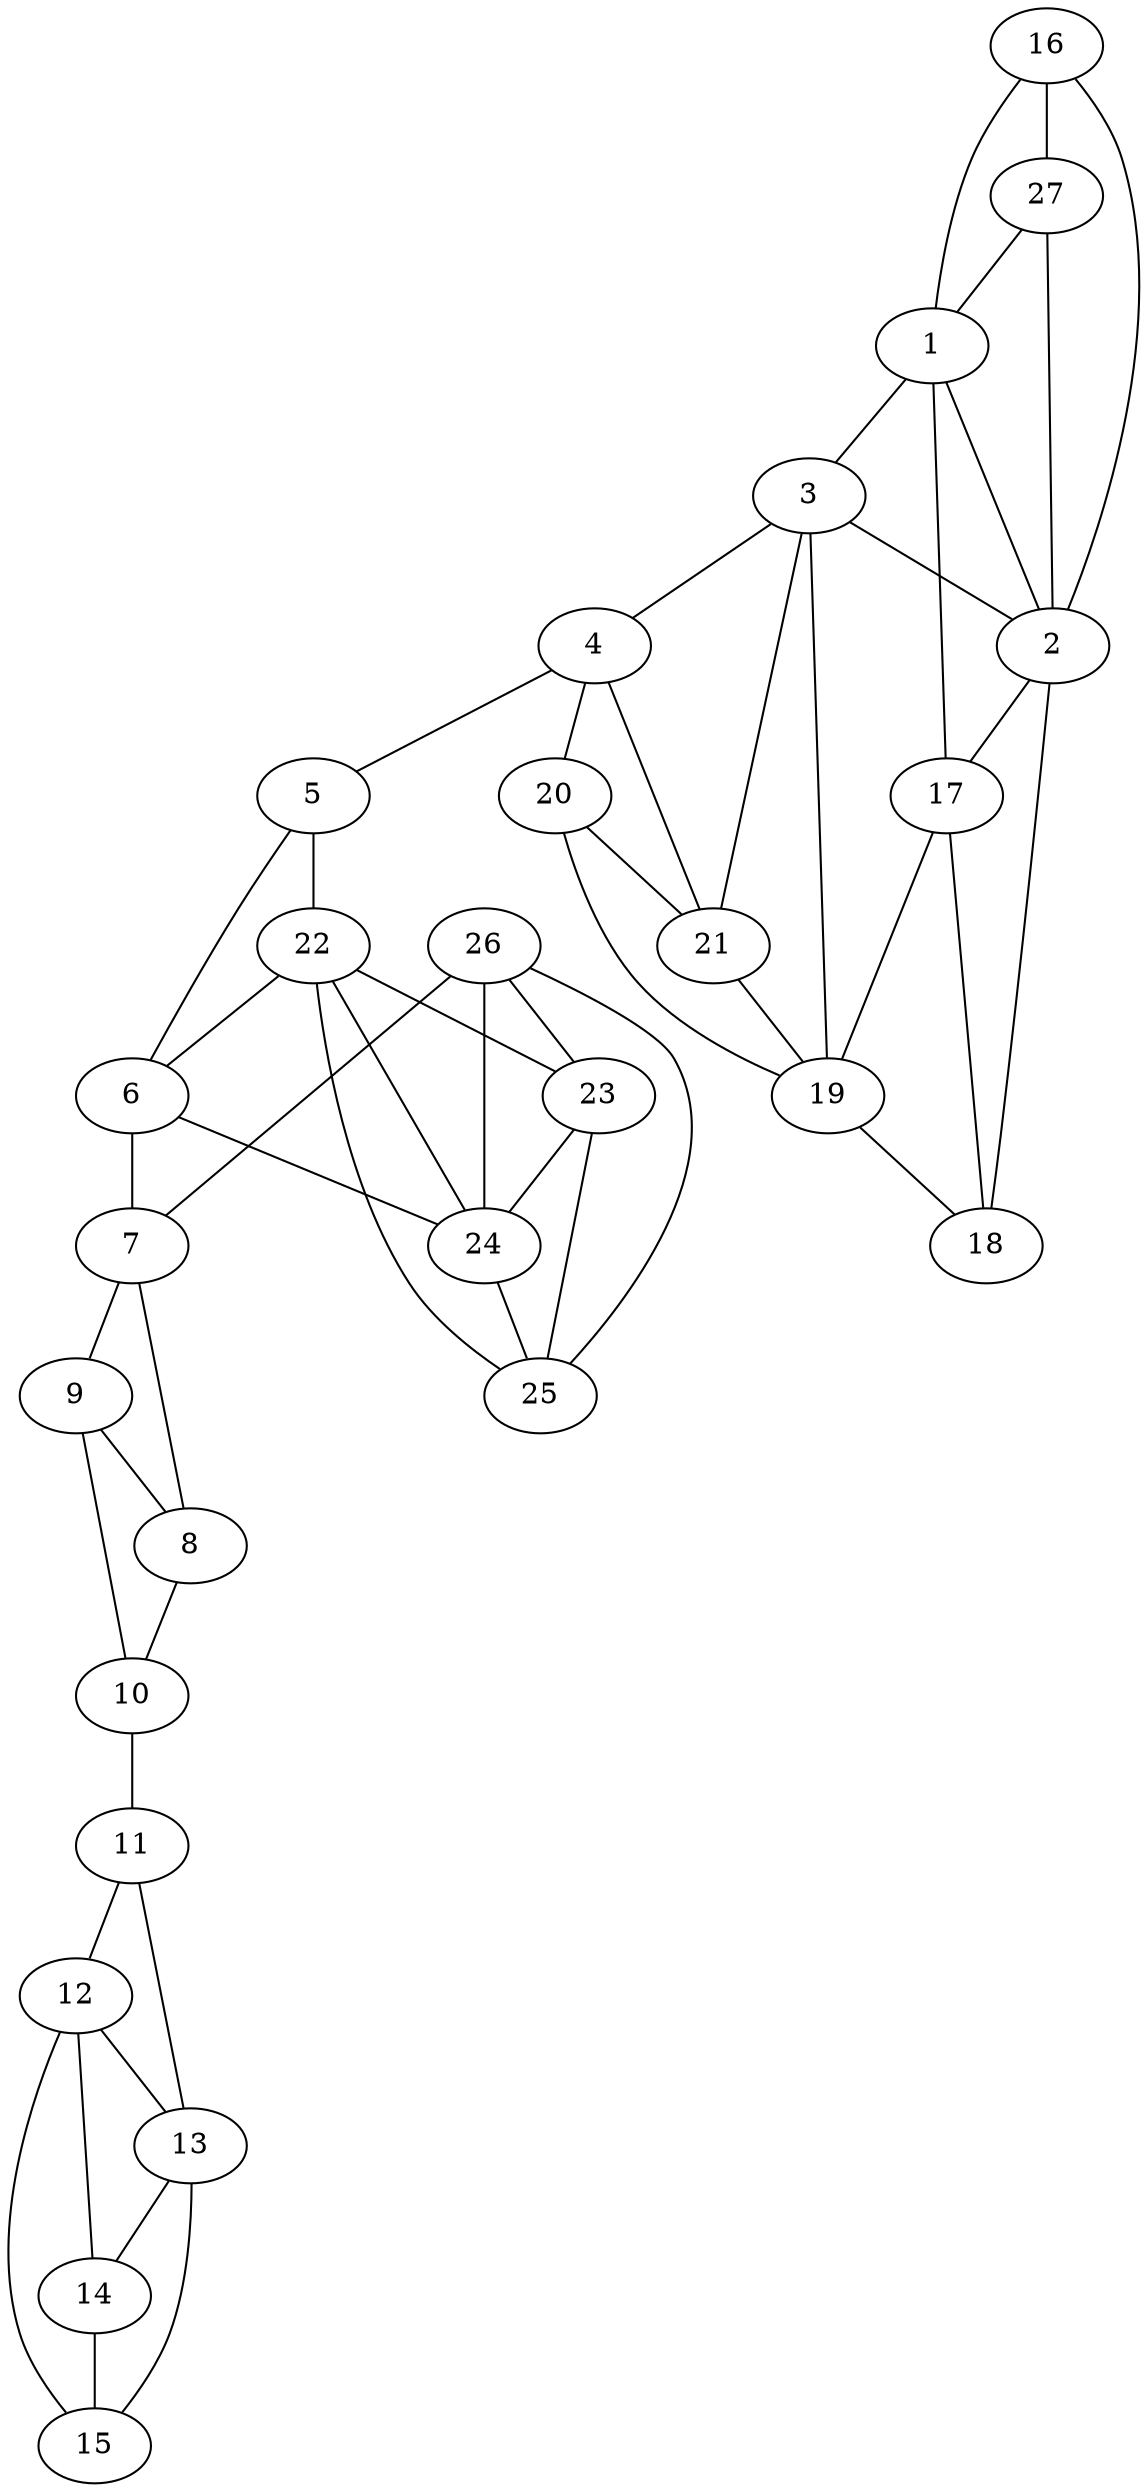 graph pdb1gag {
	1	 [aaLength=5,
		sequence=vanDerWaals,
		type=0];
	2	 [aaLength=3,
		sequence=vanDerWaals,
		type=0];
	1 -- 2	 [distance0="20.21356",
		frequency=1,
		type0=1];
	3	 [aaLength=17,
		sequence=vanDerWaals,
		type=0];
	1 -- 3	 [distance0="57.80896",
		frequency=1,
		type0=2];
	17	 [aaLength=10,
		sequence=vanDerWaals,
		type=1];
	1 -- 17	 [distance0="62.94053",
		frequency=1,
		type0=3];
	2 -- 17	 [distance0="44.82262",
		distance1="0.0",
		frequency=2,
		type0=2,
		type1=4];
	3 -- 2	 [distance0="45.3134",
		frequency=1,
		type0=1];
	4	 [aaLength=9,
		sequence=vanDerWaals,
		type=0];
	3 -- 4	 [distance0="53.36844",
		frequency=1,
		type0=3];
	19	 [aaLength=9,
		sequence=vanDerWaals,
		type=1];
	3 -- 19	 [distance0="51.26725",
		frequency=1,
		type0=2];
	21	 [aaLength=5,
		sequence=vanDerWaals,
		type=1];
	3 -- 21	 [distance0="0.0",
		frequency=1,
		type0=4];
	5	 [aaLength=22,
		sequence=vanDerWaals,
		type=0];
	4 -- 5	 [distance0="27.04349",
		distance1="0.0",
		frequency=2,
		type0=1,
		type1=4];
	20	 [aaLength=5,
		sequence=vanDerWaals,
		type=1];
	4 -- 20	 [distance0="36.87367",
		frequency=1,
		type0=2];
	4 -- 21	 [distance0="41.23915",
		frequency=1,
		type0=3];
	22	 [aaLength=2,
		sequence=vanDerWaals,
		type=1];
	5 -- 22	 [distance0="56.04717",
		distance1="0.0",
		frequency=2,
		type0=3,
		type1=4];
	6	 [aaLength=3,
		sequence=vanDerWaals,
		type=0];
	6 -- 5	 [distance0="31.21068",
		frequency=1,
		type0=1];
	7	 [aaLength=5,
		sequence=vanDerWaals,
		type=0];
	6 -- 7	 [distance0="38.10951",
		frequency=1,
		type0=2];
	24	 [aaLength=3,
		sequence=vanDerWaals,
		type=1];
	6 -- 24	 [distance0="40.14331",
		distance1="0.0",
		frequency=2,
		type0=3,
		type1=4];
	9	 [aaLength=18,
		sequence=vanDerWaals,
		type=0];
	7 -- 9	 [distance0="18.02809",
		frequency=1,
		type0=2];
	8	 [aaLength=8,
		sequence=vanDerWaals,
		type=0];
	7 -- 8	 [distance0="11.85779",
		distance1="0.0",
		frequency=2,
		type0=1,
		type1=5];
	10	 [aaLength=11,
		sequence=vanDerWaals,
		type=0];
	8 -- 10	 [distance0="38.24876",
		frequency=1,
		type0=3];
	9 -- 8	 [distance0="13.84154",
		frequency=1,
		type0=1];
	10 -- 9	 [distance0="29.07236",
		frequency=1,
		type0=1];
	11	 [aaLength=12,
		sequence=vanDerWaals,
		type=0];
	10 -- 11	 [distance0="29.9331",
		distance1="0.0",
		frequency=2,
		type0=2,
		type1=4];
	12	 [aaLength=5,
		sequence=vanDerWaals,
		type=0];
	11 -- 12	 [distance0="21.23765",
		distance1="0.0",
		frequency=2,
		type0=1,
		type1=4];
	13	 [aaLength=10,
		sequence=vanDerWaals,
		type=0];
	11 -- 13	 [distance0="21.98554",
		frequency=1,
		type0=2];
	12 -- 13	 [distance0="9.328177",
		distance1="0.0",
		frequency=2,
		type0=1,
		type1=4];
	15	 [aaLength=6,
		sequence=vanDerWaals,
		type=0];
	12 -- 15	 [distance0="22.20391",
		frequency=1,
		type0=3];
	14	 [aaLength=3,
		sequence=vanDerWaals,
		type=0];
	13 -- 14	 [distance0="13.40503",
		distance1="0.0",
		frequency=2,
		type0=2,
		type1=5];
	14 -- 12	 [distance0="22.64689",
		frequency=1,
		type0=3];
	14 -- 15	 [distance0="11.19956",
		distance1="0.0",
		frequency=2,
		type0=1,
		type1=4];
	15 -- 13	 [distance0="15.46079",
		frequency=1,
		type0=2];
	16	 [aaLength=5,
		sequence=vanDerWaals,
		type=0];
	16 -- 1	 [distance0="878.6626",
		frequency=1,
		type0=2];
	16 -- 2	 [distance0="889.1721",
		frequency=1,
		type0=3];
	27	 [aaLength=3,
		sequence=vanDerWaals,
		type=1];
	16 -- 27	 [distance0="31.60058",
		distance1="0.0",
		frequency=2,
		type0=1,
		type1=5];
	18	 [aaLength=12,
		sequence=vanDerWaals,
		type=1];
	17 -- 18	 [distance0="12.0",
		distance1="0.0",
		frequency=2,
		type0=1,
		type1=4];
	17 -- 19	 [distance0="26.0",
		frequency=1,
		type0=2];
	18 -- 2	 [distance0="47.42433",
		frequency=1,
		type0=3];
	19 -- 18	 [distance0="14.0",
		frequency=1,
		type0=1];
	20 -- 19	 [distance0="51.0",
		frequency=1,
		type0=3];
	20 -- 21	 [distance0="11.0",
		frequency=1,
		type0=1];
	21 -- 19	 [distance0="40.0",
		frequency=1,
		type0=2];
	22 -- 6	 [distance0="0.0",
		frequency=1,
		type0=4];
	23	 [aaLength=2,
		sequence=vanDerWaals,
		type=1];
	22 -- 23	 [distance0="27.0",
		frequency=1,
		type0=3];
	22 -- 24	 [distance0="10.0",
		frequency=1,
		type0=1];
	25	 [aaLength=3,
		sequence=vanDerWaals,
		type=1];
	22 -- 25	 [distance0="18.0",
		frequency=1,
		type0=2];
	23 -- 24	 [distance0="17.0",
		frequency=1,
		type0=3];
	23 -- 25	 [distance0="9.0",
		frequency=1,
		type0=1];
	24 -- 25	 [distance0="8.0",
		distance1="0.0",
		frequency=2,
		type0=1,
		type1=4];
	26	 [aaLength=3,
		sequence=vanDerWaals,
		type=1];
	26 -- 7	 [distance0="0.0",
		frequency=1,
		type0=5];
	26 -- 23	 [distance0="14.0",
		frequency=1,
		type0=1];
	26 -- 24	 [distance0="31.0",
		frequency=1,
		type0=3];
	26 -- 25	 [distance0="23.0",
		frequency=1,
		type0=2];
	27 -- 1	 [distance0="875.1374",
		frequency=1,
		type0=2];
	27 -- 2	 [distance0="885.1266",
		frequency=1,
		type0=3];
}
